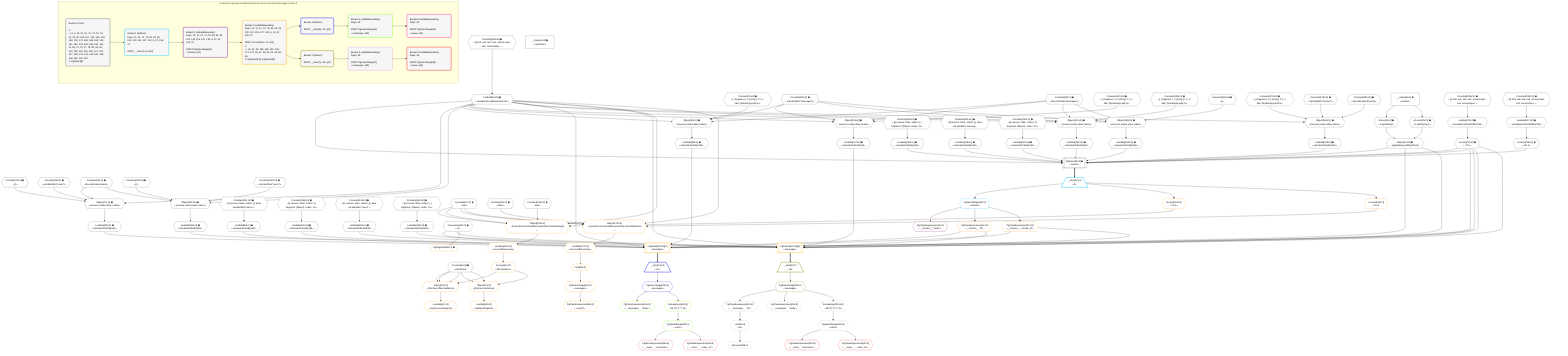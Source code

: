 %%{init: {'themeVariables': { 'fontSize': '12px'}}}%%
graph TD
    classDef path fill:#eee,stroke:#000,color:#000
    classDef plan fill:#fff,stroke-width:1px,color:#000
    classDef itemplan fill:#fff,stroke-width:2px,color:#000
    classDef unbatchedplan fill:#dff,stroke-width:1px,color:#000
    classDef sideeffectplan fill:#fcc,stroke-width:2px,color:#000
    classDef bucket fill:#f6f6f6,color:#000,stroke-width:2px,text-align:left


    %% plan dependencies
    PgSelect8[["PgSelect[8∈0] ➊<br />ᐸforumsᐳ"]]:::plan
    Object11{{"Object[11∈0] ➊<br />ᐸ{pgSettings,withPgClient}ᐳ"}}:::plan
    Access138{{"Access[138∈0] ➊<br />ᐸ137.0ᐳ"}}:::plan
    Lambda143{{"Lambda[143∈0] ➊<br />ᐸcalculateOrderBySQLᐳ"}}:::plan
    Lambda148{{"Lambda[148∈0] ➊<br />ᐸcalculateOrderBySQLᐳ"}}:::plan
    Access73{{"Access[73∈0] ➊<br />ᐸ72.0ᐳ"}}:::plan
    Lambda163{{"Lambda[163∈0] ➊<br />ᐸcalculateOrderBySQLᐳ"}}:::plan
    Lambda168{{"Lambda[168∈0] ➊<br />ᐸcalculateOrderBySQLᐳ"}}:::plan
    Lambda69{{"Lambda[69∈0] ➊<br />ᐸcalculateShouldReverseOrderᐳ"}}:::plan
    Lambda182{{"Lambda[182∈0] ➊<br />ᐸcalculateOrderBySQLᐳ"}}:::plan
    Lambda187{{"Lambda[187∈0] ➊<br />ᐸcalculateOrderBySQLᐳ"}}:::plan
    Object11 & Access138 & Lambda143 & Lambda148 & Access73 & Lambda163 & Lambda168 & Lambda69 & Access73 & Lambda182 & Lambda187 --> PgSelect8
    Object77{{"Object[77∈0] ➊<br />ᐸ{reverse,orders,alias,codec}ᐳ"}}:::plan
    Constant74{{"Constant[74∈0] ➊<br />ᐸ[]ᐳ"}}:::plan
    Constant75{{"Constant[75∈0] ➊<br />ᐸsql.identifier(”users”)ᐳ"}}:::plan
    Constant76{{"Constant[76∈0] ➊<br />ᐸRecordCodec(users)ᐳ"}}:::plan
    Lambda69 & Constant74 & Constant75 & Constant76 --> Object77
    Object94{{"Object[94∈0] ➊<br />ᐸ{reverse,orders,alias,codec}ᐳ"}}:::plan
    Constant91{{"Constant[91∈0] ➊<br />ᐸ[ { fragment: { n: [Array], f: 0, c: 266, [Symbol(pg-sql2-tyᐳ"}}:::plan
    Constant92{{"Constant[92∈0] ➊<br />ᐸsql.identifier(”messages”)ᐳ"}}:::plan
    Constant93{{"Constant[93∈0] ➊<br />ᐸRecordCodec(messages)ᐳ"}}:::plan
    Lambda69 & Constant91 & Constant92 & Constant93 --> Object94
    Object109{{"Object[109∈0] ➊<br />ᐸ{reverse,orders,alias,codec}ᐳ"}}:::plan
    Constant106{{"Constant[106∈0] ➊<br />ᐸ[]ᐳ"}}:::plan
    Constant107{{"Constant[107∈0] ➊<br />ᐸsql.identifier(”users”)ᐳ"}}:::plan
    Lambda69 & Constant106 & Constant107 & Constant76 --> Object109
    Object126{{"Object[126∈0] ➊<br />ᐸ{reverse,orders,alias,codec}ᐳ"}}:::plan
    Constant123{{"Constant[123∈0] ➊<br />ᐸ[ { fragment: { n: [Array], f: 0, c: 266, [Symbol(pg-sql2-tyᐳ"}}:::plan
    Lambda69 & Constant123 & Constant92 & Constant93 --> Object126
    Object142{{"Object[142∈0] ➊<br />ᐸ{reverse,orders,alias,codec}ᐳ"}}:::plan
    Constant139{{"Constant[139∈0] ➊<br />ᐸ[ { fragment: { n: [Array], f: 0, c: 266, [Symbol(pg-sql2-tyᐳ"}}:::plan
    Lambda69 & Constant139 & Constant92 & Constant93 --> Object142
    Object162{{"Object[162∈0] ➊<br />ᐸ{reverse,orders,alias,codec}ᐳ"}}:::plan
    Constant159{{"Constant[159∈0] ➊<br />ᐸ[]ᐳ"}}:::plan
    Lambda69 & Constant159 & Constant92 & Constant93 --> Object162
    Object181{{"Object[181∈0] ➊<br />ᐸ{reverse,orders,alias,codec}ᐳ"}}:::plan
    Constant178{{"Constant[178∈0] ➊<br />ᐸ[ { fragment: { n: [Array], f: 0, c: 266, [Symbol(pg-sql2-tyᐳ"}}:::plan
    Constant179{{"Constant[179∈0] ➊<br />ᐸsql.identifier(”forums”)ᐳ"}}:::plan
    Constant180{{"Constant[180∈0] ➊<br />ᐸRecordCodec(forums)ᐳ"}}:::plan
    Lambda69 & Constant178 & Constant179 & Constant180 --> Object181
    Access9{{"Access[9∈0] ➊<br />ᐸ2.pgSettingsᐳ"}}:::plan
    Access10{{"Access[10∈0] ➊<br />ᐸ2.withPgClientᐳ"}}:::plan
    Access9 & Access10 --> Object11
    __Value2["__Value[2∈0] ➊<br />ᐸcontextᐳ"]:::plan
    __Value2 --> Access9
    __Value2 --> Access10
    Constant188{{"Constant[188∈0] ➊<br />ᐸ§{ first: null, last: null, cursorLower: null, cursorUpper: ᐳ"}}:::plan
    Constant188 --> Lambda69
    Lambda72{{"Lambda[72∈0] ➊<br />ᐸcalculateLimitAndOffsetSQLᐳ"}}:::plan
    Constant189{{"Constant[189∈0] ➊<br />ᐸ§{ first: null, last: null, cursorLower: null, cursorUpper: ᐳ"}}:::plan
    Constant189 --> Lambda72
    Lambda72 --> Access73
    Lambda78{{"Lambda[78∈0] ➊<br />ᐸcalculateOrderBySQLᐳ"}}:::plan
    Object77 --> Lambda78
    Lambda83{{"Lambda[83∈0] ➊<br />ᐸcalculateOrderBySQLᐳ"}}:::plan
    Constant191{{"Constant[191∈0] ➊<br />ᐸ§{ reverse: false, orders: [], alias: sql.identifier(”users”ᐳ"}}:::plan
    Constant191 --> Lambda83
    Lambda95{{"Lambda[95∈0] ➊<br />ᐸcalculateOrderBySQLᐳ"}}:::plan
    Object94 --> Lambda95
    Lambda100{{"Lambda[100∈0] ➊<br />ᐸcalculateOrderBySQLᐳ"}}:::plan
    Constant192{{"Constant[192∈0] ➊<br />ᐸ§{ reverse: false, orders: [ { fragment: [Object], codec: Coᐳ"}}:::plan
    Constant192 --> Lambda100
    Lambda110{{"Lambda[110∈0] ➊<br />ᐸcalculateOrderBySQLᐳ"}}:::plan
    Object109 --> Lambda110
    Lambda115{{"Lambda[115∈0] ➊<br />ᐸcalculateOrderBySQLᐳ"}}:::plan
    Constant193{{"Constant[193∈0] ➊<br />ᐸ§{ reverse: false, orders: [], alias: sql.identifier(”users”ᐳ"}}:::plan
    Constant193 --> Lambda115
    Lambda127{{"Lambda[127∈0] ➊<br />ᐸcalculateOrderBySQLᐳ"}}:::plan
    Object126 --> Lambda127
    Lambda132{{"Lambda[132∈0] ➊<br />ᐸcalculateOrderBySQLᐳ"}}:::plan
    Constant194{{"Constant[194∈0] ➊<br />ᐸ§{ reverse: false, orders: [ { fragment: [Object], codec: Coᐳ"}}:::plan
    Constant194 --> Lambda132
    Lambda137{{"Lambda[137∈0] ➊<br />ᐸcalculateLimitAndOffsetSQLᐳ"}}:::plan
    Constant190{{"Constant[190∈0] ➊<br />ᐸ§{ first: null, last: null, cursorLower: null, cursorUpper: ᐳ"}}:::plan
    Constant190 --> Lambda137
    Lambda137 --> Access138
    Object142 --> Lambda143
    Constant195{{"Constant[195∈0] ➊<br />ᐸ§{ reverse: false, orders: [ { fragment: [Object], codec: Coᐳ"}}:::plan
    Constant195 --> Lambda148
    Object162 --> Lambda163
    Constant196{{"Constant[196∈0] ➊<br />ᐸ§{ reverse: false, orders: [], alias: sql.identifier(”messagᐳ"}}:::plan
    Constant196 --> Lambda168
    Object181 --> Lambda182
    Constant197{{"Constant[197∈0] ➊<br />ᐸ§{ reverse: false, orders: [ { fragment: [Object], codec: Coᐳ"}}:::plan
    Constant197 --> Lambda187
    __Value4["__Value[4∈0] ➊<br />ᐸrootValueᐳ"]:::plan
    Constant6{{"Constant[6∈0] ➊<br />ᐸundefinedᐳ"}}:::plan
    Connection21{{"Connection[21∈0] ➊<br />ᐸ17ᐳ"}}:::plan
    Constant67{{"Constant[67∈0] ➊<br />ᐸnullᐳ"}}:::plan
    Constant70{{"Constant[70∈0] ➊<br />ᐸfalseᐳ"}}:::plan
    Constant135{{"Constant[135∈0] ➊<br />ᐸtrueᐳ"}}:::plan
    __Item12[/"__Item[12∈1]<br />ᐸ8ᐳ"\]:::itemplan
    PgSelect8 ==> __Item12
    PgSelectSingle13{{"PgSelectSingle[13∈1]<br />ᐸforumsᐳ"}}:::plan
    __Item12 --> PgSelectSingle13
    PgClassExpression14{{"PgClassExpression[14∈2]<br />ᐸ__forums__.”name”ᐳ"}}:::plan
    PgSelectSingle13 --> PgClassExpression14
    PgSelect23[["PgSelect[23∈3@s]<br />ᐸmessagesᐳ"]]:::plan
    PgClassExpression16{{"PgClassExpression[16∈3]<br />ᐸ__forums__.”id”ᐳ"}}:::plan
    PgClassExpression22{{"PgClassExpression[22∈3]<br />ᐸ__forums__...chived_at”ᐳ"}}:::plan
    Object11 & PgClassExpression16 & PgClassExpression22 & Connection21 & Access73 & Lambda78 & Lambda83 & Lambda69 & Access73 & Lambda95 & Lambda100 --> PgSelect23
    PgSelect36[["PgSelect[36∈3@s]<br />ᐸmessagesᐳ"]]:::plan
    Object11 & PgClassExpression16 & PgClassExpression22 & Connection21 & Access73 & Lambda110 & Lambda115 & Lambda69 & Access73 & Lambda127 & Lambda132 --> PgSelect36
    Object152{{"Object[152∈3]<br />ᐸ{rows,first,last,shouldReverseOrder,fetchOneExtra}ᐳ"}}:::plan
    Access150{{"Access[150∈3]<br />ᐸ12.1ᐳ"}}:::plan
    Access150 & Constant67 & Constant67 & Lambda69 & Constant135 --> Object152
    Object171{{"Object[171∈3]<br />ᐸ{rows,first,last,shouldReverseOrder,fetchOneExtra}ᐳ"}}:::plan
    Access169{{"Access[169∈3]<br />ᐸ12.2ᐳ"}}:::plan
    Access169 & Constant67 & Constant67 & Lambda69 & Constant70 --> Object171
    Object61{{"Object[61∈3]<br />ᐸ{first,last,offset,hasMore}ᐳ"}}:::plan
    Access56{{"Access[56∈3]<br />ᐸ153.hasMoreᐳ"}}:::plan
    Constant6 & Constant6 & Constant6 & Access56 --> Object61
    Object57{{"Object[57∈3]<br />ᐸ{first,last,hasMore}ᐳ"}}:::plan
    Constant6 & Constant6 & Access56 --> Object57
    PgSelectSingle13 --> PgClassExpression16
    PgSelectSingle13 --> PgClassExpression22
    PgPageInfo53{{"PgPageInfo[53∈3] ➊"}}:::plan
    Connection21 --> PgPageInfo53
    Lambda153{{"Lambda[153∈3]<br />ᐸreverseIfNecessaryᐳ"}}:::plan
    Lambda153 --> Access56
    Lambda58{{"Lambda[58∈3]<br />ᐸhasNextPageCbᐳ"}}:::plan
    Object57 --> Lambda58
    Lambda62{{"Lambda[62∈3]<br />ᐸhasPreviousPageCbᐳ"}}:::plan
    Object61 --> Lambda62
    First64{{"First[64∈3]"}}:::plan
    Lambda172{{"Lambda[172∈3]<br />ᐸreverseIfNecessaryᐳ"}}:::plan
    Lambda172 --> First64
    PgSelectSingle65{{"PgSelectSingle[65∈3]<br />ᐸmessagesᐳ"}}:::plan
    First64 --> PgSelectSingle65
    PgClassExpression66{{"PgClassExpression[66∈3]<br />ᐸcount(*)ᐳ"}}:::plan
    PgSelectSingle65 --> PgClassExpression66
    __Item12 --> Access150
    Object152 --> Lambda153
    __Item12 --> Access169
    Object171 --> Lambda172
    __Item24[/"__Item[24∈4]<br />ᐸ23ᐳ"\]:::itemplan
    PgSelect23 ==> __Item24
    PgSelectSingle25{{"PgSelectSingle[25∈4]<br />ᐸmessagesᐳ"}}:::plan
    __Item24 --> PgSelectSingle25
    PgClassExpression26{{"PgClassExpression[26∈5]<br />ᐸ__messages__.”body”ᐳ"}}:::plan
    PgSelectSingle25 --> PgClassExpression26
    PgSelectSingle33{{"PgSelectSingle[33∈5]<br />ᐸusersᐳ"}}:::plan
    RemapKeys84{{"RemapKeys[84∈5]<br />ᐸ25:{”0”:1,”1”:2}ᐳ"}}:::plan
    RemapKeys84 --> PgSelectSingle33
    PgSelectSingle25 --> RemapKeys84
    PgClassExpression34{{"PgClassExpression[34∈6]<br />ᐸ__users__.”username”ᐳ"}}:::plan
    PgSelectSingle33 --> PgClassExpression34
    PgClassExpression35{{"PgClassExpression[35∈6]<br />ᐸ__users__....vatar_url”ᐳ"}}:::plan
    PgSelectSingle33 --> PgClassExpression35
    __Item37[/"__Item[37∈7]<br />ᐸ36ᐳ"\]:::itemplan
    PgSelect36 ==> __Item37
    PgSelectSingle38{{"PgSelectSingle[38∈7]<br />ᐸmessagesᐳ"}}:::plan
    __Item37 --> PgSelectSingle38
    PgCursor39{{"PgCursor[39∈8]"}}:::plan
    List41{{"List[41∈8]<br />ᐸ40ᐳ"}}:::plan
    List41 --> PgCursor39
    PgClassExpression40{{"PgClassExpression[40∈8]<br />ᐸ__messages__.”id”ᐳ"}}:::plan
    PgSelectSingle38 --> PgClassExpression40
    PgClassExpression40 --> List41
    PgClassExpression42{{"PgClassExpression[42∈8]<br />ᐸ__messages__.”body”ᐳ"}}:::plan
    PgSelectSingle38 --> PgClassExpression42
    PgSelectSingle49{{"PgSelectSingle[49∈8]<br />ᐸusersᐳ"}}:::plan
    RemapKeys116{{"RemapKeys[116∈8]<br />ᐸ38:{”0”:2,”1”:3}ᐳ"}}:::plan
    RemapKeys116 --> PgSelectSingle49
    PgSelectSingle38 --> RemapKeys116
    PgClassExpression50{{"PgClassExpression[50∈9]<br />ᐸ__users__.”username”ᐳ"}}:::plan
    PgSelectSingle49 --> PgClassExpression50
    PgClassExpression51{{"PgClassExpression[51∈9]<br />ᐸ__users__....vatar_url”ᐳ"}}:::plan
    PgSelectSingle49 --> PgClassExpression51

    %% define steps

    subgraph "Buckets for queries/conditions/archived-forum-inherited-messages.stream-2"
    Bucket0("Bucket 0 (root)<br /><br />1: <br />ᐳ: 6, 9, 10, 21, 67, 70, 74, 75, 76, 91, 92, 93, 106, 107, 123, 135, 139, 159, 178, 179, 180, 188, 189, 190, 191, 192, 193, 194, 195, 196, 197, 11, 69, 72, 73, 77, 78, 83, 94, 95, 100, 109, 110, 115, 126, 127, 132, 137, 138, 142, 143, 148, 162, 163, 168, 181, 182, 187<br />2: PgSelect[8]"):::bucket
    classDef bucket0 stroke:#696969
    class Bucket0,__Value2,__Value4,Constant6,PgSelect8,Access9,Access10,Object11,Connection21,Constant67,Lambda69,Constant70,Lambda72,Access73,Constant74,Constant75,Constant76,Object77,Lambda78,Lambda83,Constant91,Constant92,Constant93,Object94,Lambda95,Lambda100,Constant106,Constant107,Object109,Lambda110,Lambda115,Constant123,Object126,Lambda127,Lambda132,Constant135,Lambda137,Access138,Constant139,Object142,Lambda143,Lambda148,Constant159,Object162,Lambda163,Lambda168,Constant178,Constant179,Constant180,Object181,Lambda182,Lambda187,Constant188,Constant189,Constant190,Constant191,Constant192,Constant193,Constant194,Constant195,Constant196,Constant197 bucket0
    Bucket1("Bucket 1 (listItem)<br />Deps: 11, 21, 73, 78, 83, 69, 95, 100, 110, 115, 127, 132, 6, 67, 135, 70<br /><br />ROOT __Item{1}ᐸ8ᐳ[12]"):::bucket
    classDef bucket1 stroke:#00bfff
    class Bucket1,__Item12,PgSelectSingle13 bucket1
    Bucket2("Bucket 2 (nullableBoundary)<br />Deps: 13, 11, 21, 73, 78, 83, 69, 95, 100, 110, 115, 127, 132, 6, 12, 67, 135, 70<br /><br />ROOT PgSelectSingle{1}ᐸforumsᐳ[13]"):::bucket
    classDef bucket2 stroke:#7f007f
    class Bucket2,PgClassExpression14 bucket2
    Bucket3("Bucket 3 (nullableBoundary)<br />Deps: 13, 11, 21, 73, 78, 83, 69, 95, 100, 110, 115, 127, 132, 6, 12, 67, 135, 70<br /><br />ROOT Connectionᐸ17ᐳ[21]<br />1: <br />ᐳ: 16, 22, 53, 150, 169, 152, 153, 171, 172, 56, 57, 58, 61, 62, 64, 65, 66<br />2: PgSelect[23], PgSelect[36]"):::bucket
    classDef bucket3 stroke:#ffa500
    class Bucket3,PgClassExpression16,PgClassExpression22,PgSelect23,PgSelect36,PgPageInfo53,Access56,Object57,Lambda58,Object61,Lambda62,First64,PgSelectSingle65,PgClassExpression66,Access150,Object152,Lambda153,Access169,Object171,Lambda172 bucket3
    Bucket4("Bucket 4 (listItem)<br /><br />ROOT __Item{4}ᐸ23ᐳ[24]"):::bucket
    classDef bucket4 stroke:#0000ff
    class Bucket4,__Item24,PgSelectSingle25 bucket4
    Bucket5("Bucket 5 (nullableBoundary)<br />Deps: 25<br /><br />ROOT PgSelectSingle{4}ᐸmessagesᐳ[25]"):::bucket
    classDef bucket5 stroke:#7fff00
    class Bucket5,PgClassExpression26,PgSelectSingle33,RemapKeys84 bucket5
    Bucket6("Bucket 6 (nullableBoundary)<br />Deps: 33<br /><br />ROOT PgSelectSingle{5}ᐸusersᐳ[33]"):::bucket
    classDef bucket6 stroke:#ff1493
    class Bucket6,PgClassExpression34,PgClassExpression35 bucket6
    Bucket7("Bucket 7 (listItem)<br /><br />ROOT __Item{7}ᐸ36ᐳ[37]"):::bucket
    classDef bucket7 stroke:#808000
    class Bucket7,__Item37,PgSelectSingle38 bucket7
    Bucket8("Bucket 8 (nullableBoundary)<br />Deps: 38<br /><br />ROOT PgSelectSingle{7}ᐸmessagesᐳ[38]"):::bucket
    classDef bucket8 stroke:#dda0dd
    class Bucket8,PgCursor39,PgClassExpression40,List41,PgClassExpression42,PgSelectSingle49,RemapKeys116 bucket8
    Bucket9("Bucket 9 (nullableBoundary)<br />Deps: 49<br /><br />ROOT PgSelectSingle{8}ᐸusersᐳ[49]"):::bucket
    classDef bucket9 stroke:#ff0000
    class Bucket9,PgClassExpression50,PgClassExpression51 bucket9
    Bucket0 --> Bucket1
    Bucket1 --> Bucket2
    Bucket2 --> Bucket3
    Bucket3 --> Bucket4 & Bucket7
    Bucket4 --> Bucket5
    Bucket5 --> Bucket6
    Bucket7 --> Bucket8
    Bucket8 --> Bucket9
    end